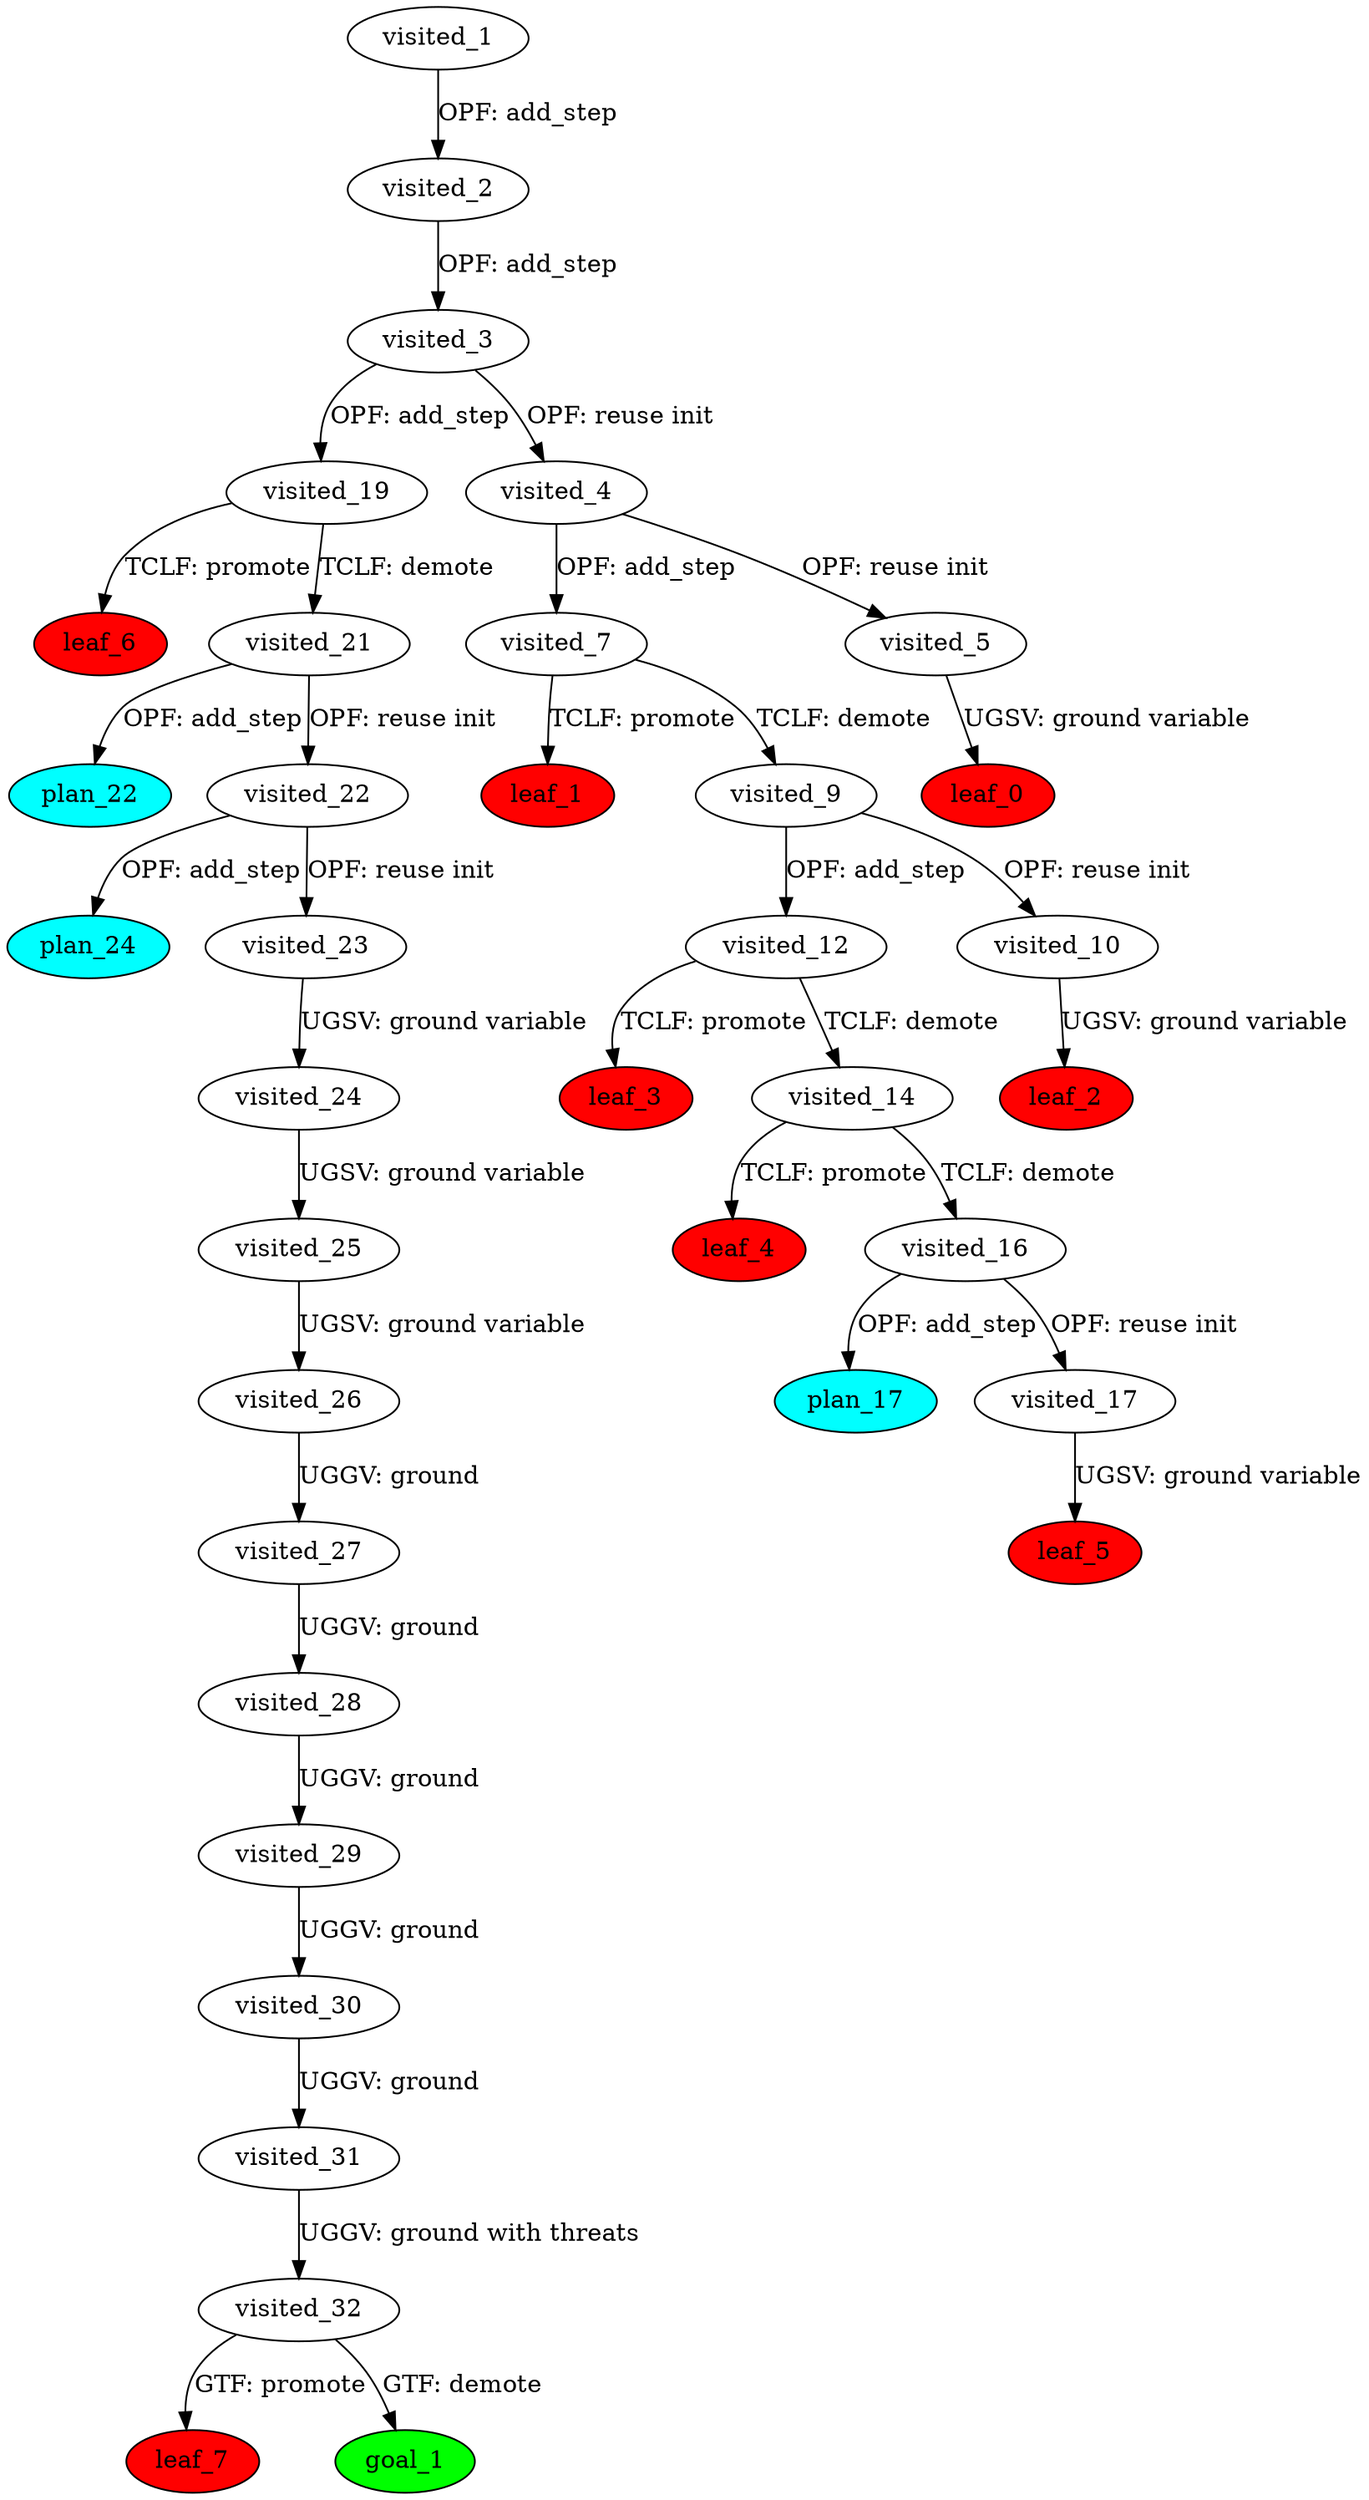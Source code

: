 digraph {
	"edeaeab9-2f8f-97ce-fd49-6954474f0fb2" [label=plan_0 fillcolor=cyan style=filled]
	"edeaeab9-2f8f-97ce-fd49-6954474f0fb2" [label=visited_1 fillcolor=white style=filled]
	"c07dcbcc-9e09-0214-8f44-86e67b55180e" [label=plan_1 fillcolor=cyan style=filled]
	"edeaeab9-2f8f-97ce-fd49-6954474f0fb2" -> "c07dcbcc-9e09-0214-8f44-86e67b55180e" [label="OPF: add_step"]
	"c07dcbcc-9e09-0214-8f44-86e67b55180e" [label=visited_2 fillcolor=white style=filled]
	"093911ba-a077-a812-b530-04dd6bb75061" [label=plan_2 fillcolor=cyan style=filled]
	"c07dcbcc-9e09-0214-8f44-86e67b55180e" -> "093911ba-a077-a812-b530-04dd6bb75061" [label="OPF: add_step"]
	"093911ba-a077-a812-b530-04dd6bb75061" [label=visited_3 fillcolor=white style=filled]
	"16a7a951-b616-37ce-7132-d8fbefb47fcd" [label=plan_3 fillcolor=cyan style=filled]
	"093911ba-a077-a812-b530-04dd6bb75061" -> "16a7a951-b616-37ce-7132-d8fbefb47fcd" [label="OPF: add_step"]
	"f3fee117-d742-5d00-a14f-66da139e46be" [label=plan_4 fillcolor=cyan style=filled]
	"093911ba-a077-a812-b530-04dd6bb75061" -> "f3fee117-d742-5d00-a14f-66da139e46be" [label="OPF: reuse init"]
	"f3fee117-d742-5d00-a14f-66da139e46be" [label=visited_4 fillcolor=white style=filled]
	"01e73b60-7e8f-8d26-ea01-e9467fbe6e1a" [label=plan_5 fillcolor=cyan style=filled]
	"f3fee117-d742-5d00-a14f-66da139e46be" -> "01e73b60-7e8f-8d26-ea01-e9467fbe6e1a" [label="OPF: add_step"]
	"a32f2399-1673-2dc2-b4a0-639b28f65071" [label=plan_6 fillcolor=cyan style=filled]
	"f3fee117-d742-5d00-a14f-66da139e46be" -> "a32f2399-1673-2dc2-b4a0-639b28f65071" [label="OPF: reuse init"]
	"a32f2399-1673-2dc2-b4a0-639b28f65071" [label=visited_5 fillcolor=white style=filled]
	"4745ec2e-7f72-29c3-b1ce-b3c8fcf52dc2" [label=plan_7 fillcolor=cyan style=filled]
	"a32f2399-1673-2dc2-b4a0-639b28f65071" -> "4745ec2e-7f72-29c3-b1ce-b3c8fcf52dc2" [label="UGSV: ground variable"]
	"4745ec2e-7f72-29c3-b1ce-b3c8fcf52dc2" [label=visited_6 fillcolor=white style=filled]
	"4745ec2e-7f72-29c3-b1ce-b3c8fcf52dc2" [label=leaf_0 fillcolor=red style=filled]
	"01e73b60-7e8f-8d26-ea01-e9467fbe6e1a" [label=visited_7 fillcolor=white style=filled]
	"bdaf0238-c5b9-70b4-658f-8518e40aa115" [label=plan_8 fillcolor=cyan style=filled]
	"01e73b60-7e8f-8d26-ea01-e9467fbe6e1a" -> "bdaf0238-c5b9-70b4-658f-8518e40aa115" [label="TCLF: promote"]
	"d352280d-4a2c-7391-baab-5d7a0e82a93c" [label=plan_9 fillcolor=cyan style=filled]
	"01e73b60-7e8f-8d26-ea01-e9467fbe6e1a" -> "d352280d-4a2c-7391-baab-5d7a0e82a93c" [label="TCLF: demote"]
	"bdaf0238-c5b9-70b4-658f-8518e40aa115" [label=visited_8 fillcolor=white style=filled]
	"bdaf0238-c5b9-70b4-658f-8518e40aa115" [label=leaf_1 fillcolor=red style=filled]
	"d352280d-4a2c-7391-baab-5d7a0e82a93c" [label=visited_9 fillcolor=white style=filled]
	"5b3594da-6b06-89eb-5ade-f9caa69874f7" [label=plan_10 fillcolor=cyan style=filled]
	"d352280d-4a2c-7391-baab-5d7a0e82a93c" -> "5b3594da-6b06-89eb-5ade-f9caa69874f7" [label="OPF: add_step"]
	"818cd0e5-099b-b52a-5b9d-e53cfaf98769" [label=plan_11 fillcolor=cyan style=filled]
	"d352280d-4a2c-7391-baab-5d7a0e82a93c" -> "818cd0e5-099b-b52a-5b9d-e53cfaf98769" [label="OPF: reuse init"]
	"818cd0e5-099b-b52a-5b9d-e53cfaf98769" [label=visited_10 fillcolor=white style=filled]
	"fd728fa4-22b8-3bb4-cbcc-84bde10b735f" [label=plan_12 fillcolor=cyan style=filled]
	"818cd0e5-099b-b52a-5b9d-e53cfaf98769" -> "fd728fa4-22b8-3bb4-cbcc-84bde10b735f" [label="UGSV: ground variable"]
	"fd728fa4-22b8-3bb4-cbcc-84bde10b735f" [label=visited_11 fillcolor=white style=filled]
	"fd728fa4-22b8-3bb4-cbcc-84bde10b735f" [label=leaf_2 fillcolor=red style=filled]
	"5b3594da-6b06-89eb-5ade-f9caa69874f7" [label=visited_12 fillcolor=white style=filled]
	"cdf5e7e2-60a7-ef61-ddea-98abc80d0b97" [label=plan_13 fillcolor=cyan style=filled]
	"5b3594da-6b06-89eb-5ade-f9caa69874f7" -> "cdf5e7e2-60a7-ef61-ddea-98abc80d0b97" [label="TCLF: promote"]
	"b36a7c7d-5cea-3c70-b1ca-5526342d6320" [label=plan_14 fillcolor=cyan style=filled]
	"5b3594da-6b06-89eb-5ade-f9caa69874f7" -> "b36a7c7d-5cea-3c70-b1ca-5526342d6320" [label="TCLF: demote"]
	"cdf5e7e2-60a7-ef61-ddea-98abc80d0b97" [label=visited_13 fillcolor=white style=filled]
	"cdf5e7e2-60a7-ef61-ddea-98abc80d0b97" [label=leaf_3 fillcolor=red style=filled]
	"b36a7c7d-5cea-3c70-b1ca-5526342d6320" [label=visited_14 fillcolor=white style=filled]
	"6f31806d-5839-270f-292d-f850329832b8" [label=plan_15 fillcolor=cyan style=filled]
	"b36a7c7d-5cea-3c70-b1ca-5526342d6320" -> "6f31806d-5839-270f-292d-f850329832b8" [label="TCLF: promote"]
	"578f025a-e082-ca8f-ef8a-b94ed6bae8ac" [label=plan_16 fillcolor=cyan style=filled]
	"b36a7c7d-5cea-3c70-b1ca-5526342d6320" -> "578f025a-e082-ca8f-ef8a-b94ed6bae8ac" [label="TCLF: demote"]
	"6f31806d-5839-270f-292d-f850329832b8" [label=visited_15 fillcolor=white style=filled]
	"6f31806d-5839-270f-292d-f850329832b8" [label=leaf_4 fillcolor=red style=filled]
	"578f025a-e082-ca8f-ef8a-b94ed6bae8ac" [label=visited_16 fillcolor=white style=filled]
	"90d771b5-d7a4-9a61-c761-e9d08aead327" [label=plan_17 fillcolor=cyan style=filled]
	"578f025a-e082-ca8f-ef8a-b94ed6bae8ac" -> "90d771b5-d7a4-9a61-c761-e9d08aead327" [label="OPF: add_step"]
	"1770ccae-f44e-81cf-9fa4-a2f069f022d1" [label=plan_18 fillcolor=cyan style=filled]
	"578f025a-e082-ca8f-ef8a-b94ed6bae8ac" -> "1770ccae-f44e-81cf-9fa4-a2f069f022d1" [label="OPF: reuse init"]
	"1770ccae-f44e-81cf-9fa4-a2f069f022d1" [label=visited_17 fillcolor=white style=filled]
	"d169ea9e-4638-c106-5720-f97a5d327f6c" [label=plan_19 fillcolor=cyan style=filled]
	"1770ccae-f44e-81cf-9fa4-a2f069f022d1" -> "d169ea9e-4638-c106-5720-f97a5d327f6c" [label="UGSV: ground variable"]
	"d169ea9e-4638-c106-5720-f97a5d327f6c" [label=visited_18 fillcolor=white style=filled]
	"d169ea9e-4638-c106-5720-f97a5d327f6c" [label=leaf_5 fillcolor=red style=filled]
	"16a7a951-b616-37ce-7132-d8fbefb47fcd" [label=visited_19 fillcolor=white style=filled]
	"107af341-a933-45b4-8fba-1d331626011f" [label=plan_20 fillcolor=cyan style=filled]
	"16a7a951-b616-37ce-7132-d8fbefb47fcd" -> "107af341-a933-45b4-8fba-1d331626011f" [label="TCLF: promote"]
	"16d4c476-3f0a-bcea-3e3d-8f6195edf5e7" [label=plan_21 fillcolor=cyan style=filled]
	"16a7a951-b616-37ce-7132-d8fbefb47fcd" -> "16d4c476-3f0a-bcea-3e3d-8f6195edf5e7" [label="TCLF: demote"]
	"107af341-a933-45b4-8fba-1d331626011f" [label=visited_20 fillcolor=white style=filled]
	"107af341-a933-45b4-8fba-1d331626011f" [label=leaf_6 fillcolor=red style=filled]
	"16d4c476-3f0a-bcea-3e3d-8f6195edf5e7" [label=visited_21 fillcolor=white style=filled]
	"3b376bf1-45d2-d997-0c13-a2e3aa31eaa3" [label=plan_22 fillcolor=cyan style=filled]
	"16d4c476-3f0a-bcea-3e3d-8f6195edf5e7" -> "3b376bf1-45d2-d997-0c13-a2e3aa31eaa3" [label="OPF: add_step"]
	"27c40e05-958b-6478-0007-c071892bfbce" [label=plan_23 fillcolor=cyan style=filled]
	"16d4c476-3f0a-bcea-3e3d-8f6195edf5e7" -> "27c40e05-958b-6478-0007-c071892bfbce" [label="OPF: reuse init"]
	"27c40e05-958b-6478-0007-c071892bfbce" [label=visited_22 fillcolor=white style=filled]
	"8431f0ce-99b0-25e5-8d3f-d2844dcb6a48" [label=plan_24 fillcolor=cyan style=filled]
	"27c40e05-958b-6478-0007-c071892bfbce" -> "8431f0ce-99b0-25e5-8d3f-d2844dcb6a48" [label="OPF: add_step"]
	"7bc5298d-9a7c-a223-e614-18d01722e9c6" [label=plan_25 fillcolor=cyan style=filled]
	"27c40e05-958b-6478-0007-c071892bfbce" -> "7bc5298d-9a7c-a223-e614-18d01722e9c6" [label="OPF: reuse init"]
	"7bc5298d-9a7c-a223-e614-18d01722e9c6" [label=visited_23 fillcolor=white style=filled]
	"db8cd76b-705c-1aa0-cf4a-7615c900b0aa" [label=plan_26 fillcolor=cyan style=filled]
	"7bc5298d-9a7c-a223-e614-18d01722e9c6" -> "db8cd76b-705c-1aa0-cf4a-7615c900b0aa" [label="UGSV: ground variable"]
	"db8cd76b-705c-1aa0-cf4a-7615c900b0aa" [label=visited_24 fillcolor=white style=filled]
	"c13933b1-60e7-354d-5126-c77de757005f" [label=plan_27 fillcolor=cyan style=filled]
	"db8cd76b-705c-1aa0-cf4a-7615c900b0aa" -> "c13933b1-60e7-354d-5126-c77de757005f" [label="UGSV: ground variable"]
	"c13933b1-60e7-354d-5126-c77de757005f" [label=visited_25 fillcolor=white style=filled]
	"9b105357-7985-c2c0-c26c-e80f7b36abbb" [label=plan_28 fillcolor=cyan style=filled]
	"c13933b1-60e7-354d-5126-c77de757005f" -> "9b105357-7985-c2c0-c26c-e80f7b36abbb" [label="UGSV: ground variable"]
	"9b105357-7985-c2c0-c26c-e80f7b36abbb" [label=visited_26 fillcolor=white style=filled]
	"060d1eac-efb7-b556-91bb-c294448416e6" [label=plan_29 fillcolor=cyan style=filled]
	"9b105357-7985-c2c0-c26c-e80f7b36abbb" -> "060d1eac-efb7-b556-91bb-c294448416e6" [label="UGGV: ground"]
	"060d1eac-efb7-b556-91bb-c294448416e6" [label=visited_27 fillcolor=white style=filled]
	"d25859cc-fefe-3892-0288-83b695b7a539" [label=plan_30 fillcolor=cyan style=filled]
	"060d1eac-efb7-b556-91bb-c294448416e6" -> "d25859cc-fefe-3892-0288-83b695b7a539" [label="UGGV: ground"]
	"d25859cc-fefe-3892-0288-83b695b7a539" [label=visited_28 fillcolor=white style=filled]
	"4a63382f-931f-1fa2-5ed2-425f9e6ea475" [label=plan_31 fillcolor=cyan style=filled]
	"d25859cc-fefe-3892-0288-83b695b7a539" -> "4a63382f-931f-1fa2-5ed2-425f9e6ea475" [label="UGGV: ground"]
	"4a63382f-931f-1fa2-5ed2-425f9e6ea475" [label=visited_29 fillcolor=white style=filled]
	"4e38bf42-4060-064f-4a68-2d0ca5045ced" [label=plan_32 fillcolor=cyan style=filled]
	"4a63382f-931f-1fa2-5ed2-425f9e6ea475" -> "4e38bf42-4060-064f-4a68-2d0ca5045ced" [label="UGGV: ground"]
	"4e38bf42-4060-064f-4a68-2d0ca5045ced" [label=visited_30 fillcolor=white style=filled]
	"d6ac2414-c88f-76cc-ed2c-43ded1ee693a" [label=plan_33 fillcolor=cyan style=filled]
	"4e38bf42-4060-064f-4a68-2d0ca5045ced" -> "d6ac2414-c88f-76cc-ed2c-43ded1ee693a" [label="UGGV: ground"]
	"d6ac2414-c88f-76cc-ed2c-43ded1ee693a" [label=visited_31 fillcolor=white style=filled]
	"c42afdc7-5904-cde8-ae24-c0ad5d6619d4" [label=plan_34 fillcolor=cyan style=filled]
	"d6ac2414-c88f-76cc-ed2c-43ded1ee693a" -> "c42afdc7-5904-cde8-ae24-c0ad5d6619d4" [label="UGGV: ground with threats"]
	"c42afdc7-5904-cde8-ae24-c0ad5d6619d4" [label=visited_32 fillcolor=white style=filled]
	"e56b8ea2-7e46-19a7-9da3-589f11db7351" [label=plan_35 fillcolor=cyan style=filled]
	"c42afdc7-5904-cde8-ae24-c0ad5d6619d4" -> "e56b8ea2-7e46-19a7-9da3-589f11db7351" [label="GTF: promote"]
	"7dd910b5-d421-90ab-1ca3-2463d523d170" [label=plan_36 fillcolor=cyan style=filled]
	"c42afdc7-5904-cde8-ae24-c0ad5d6619d4" -> "7dd910b5-d421-90ab-1ca3-2463d523d170" [label="GTF: demote"]
	"e56b8ea2-7e46-19a7-9da3-589f11db7351" [label=visited_33 fillcolor=white style=filled]
	"e56b8ea2-7e46-19a7-9da3-589f11db7351" [label=leaf_7 fillcolor=red style=filled]
	"7dd910b5-d421-90ab-1ca3-2463d523d170" [label=visited_34 fillcolor=white style=filled]
	"7dd910b5-d421-90ab-1ca3-2463d523d170" [label=goal_1 fillcolor=green style=filled]
}

